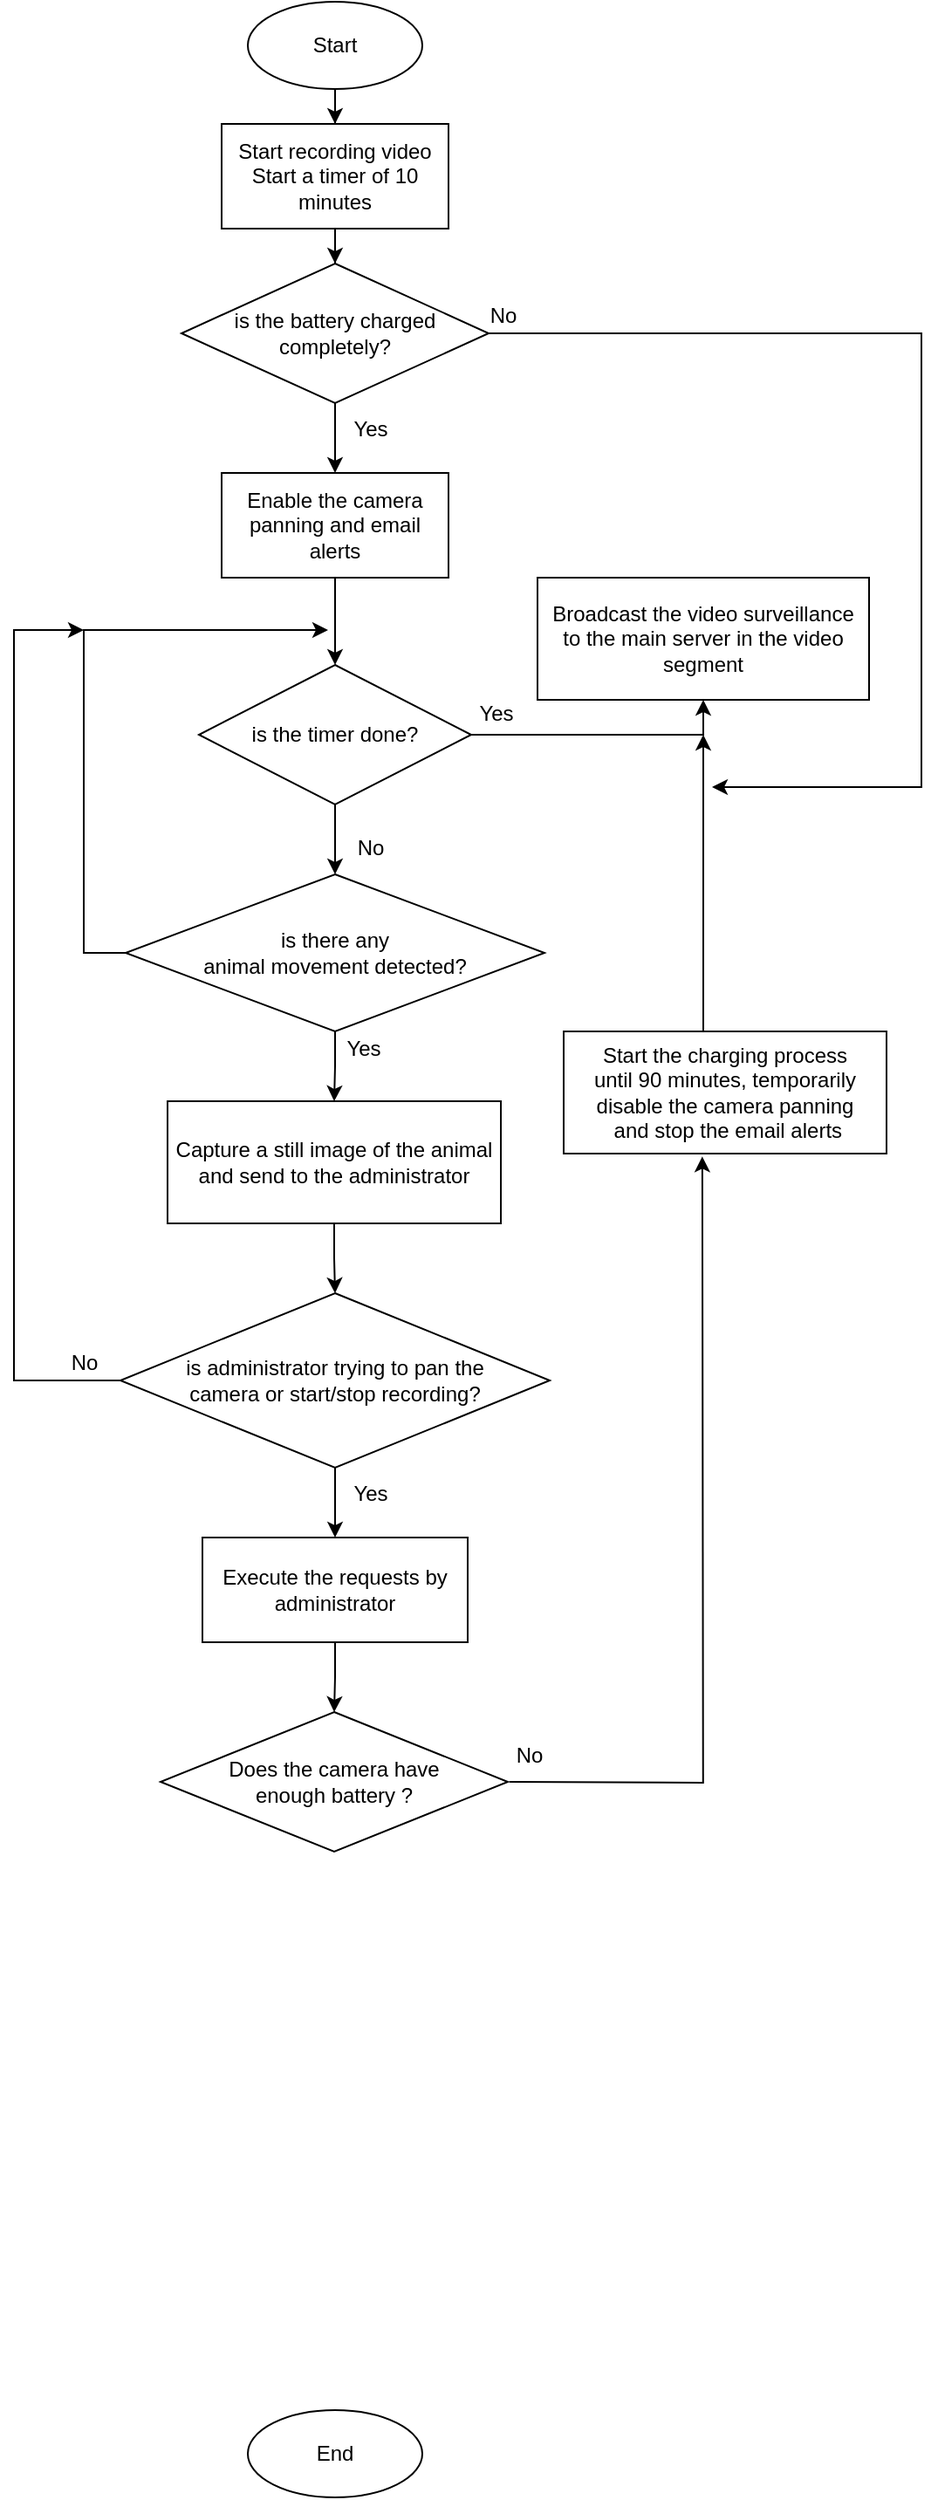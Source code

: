<mxfile version="20.0.4" type="github">
  <diagram id="rP3lQHloeb82EkU2u6x7" name="Page-1">
    <mxGraphModel dx="712" dy="377" grid="1" gridSize="10" guides="1" tooltips="1" connect="1" arrows="1" fold="1" page="1" pageScale="1" pageWidth="827" pageHeight="1169" math="0" shadow="0">
      <root>
        <mxCell id="0" />
        <mxCell id="1" parent="0" />
        <mxCell id="mSJYKKnzMjpl-HyY6h-2-65" style="edgeStyle=orthogonalEdgeStyle;rounded=0;orthogonalLoop=1;jettySize=auto;html=1;entryX=0.5;entryY=0;entryDx=0;entryDy=0;" edge="1" parent="1" source="mSJYKKnzMjpl-HyY6h-2-1" target="mSJYKKnzMjpl-HyY6h-2-18">
          <mxGeometry relative="1" as="geometry" />
        </mxCell>
        <mxCell id="mSJYKKnzMjpl-HyY6h-2-1" value="Start" style="ellipse;whiteSpace=wrap;html=1;" vertex="1" parent="1">
          <mxGeometry x="364" y="10" width="100" height="50" as="geometry" />
        </mxCell>
        <mxCell id="mSJYKKnzMjpl-HyY6h-2-2" value="End" style="ellipse;whiteSpace=wrap;html=1;" vertex="1" parent="1">
          <mxGeometry x="364" y="1390" width="100" height="50" as="geometry" />
        </mxCell>
        <mxCell id="mSJYKKnzMjpl-HyY6h-2-64" style="edgeStyle=orthogonalEdgeStyle;rounded=0;orthogonalLoop=1;jettySize=auto;html=1;entryX=0.5;entryY=0;entryDx=0;entryDy=0;" edge="1" parent="1" source="mSJYKKnzMjpl-HyY6h-2-18" target="mSJYKKnzMjpl-HyY6h-2-55">
          <mxGeometry relative="1" as="geometry" />
        </mxCell>
        <mxCell id="mSJYKKnzMjpl-HyY6h-2-18" value="Start recording video Start a timer of 10 minutes" style="rounded=0;whiteSpace=wrap;html=1;" vertex="1" parent="1">
          <mxGeometry x="349" y="80" width="130" height="60" as="geometry" />
        </mxCell>
        <mxCell id="mSJYKKnzMjpl-HyY6h-2-31" style="edgeStyle=orthogonalEdgeStyle;rounded=0;orthogonalLoop=1;jettySize=auto;html=1;entryX=0.5;entryY=0;entryDx=0;entryDy=0;" edge="1" parent="1" source="mSJYKKnzMjpl-HyY6h-2-19" target="mSJYKKnzMjpl-HyY6h-2-28">
          <mxGeometry relative="1" as="geometry" />
        </mxCell>
        <mxCell id="mSJYKKnzMjpl-HyY6h-2-48" style="edgeStyle=orthogonalEdgeStyle;rounded=0;orthogonalLoop=1;jettySize=auto;html=1;entryX=0.5;entryY=1;entryDx=0;entryDy=0;" edge="1" parent="1" source="mSJYKKnzMjpl-HyY6h-2-19" target="mSJYKKnzMjpl-HyY6h-2-21">
          <mxGeometry relative="1" as="geometry" />
        </mxCell>
        <mxCell id="mSJYKKnzMjpl-HyY6h-2-19" value="is the timer done?" style="rhombus;whiteSpace=wrap;html=1;" vertex="1" parent="1">
          <mxGeometry x="336" y="390" width="156" height="80" as="geometry" />
        </mxCell>
        <mxCell id="mSJYKKnzMjpl-HyY6h-2-21" value="&lt;div&gt;Broadcast the video surveillance&lt;/div&gt;&lt;div&gt;to the main server in the video segment&lt;/div&gt;" style="rounded=0;whiteSpace=wrap;html=1;" vertex="1" parent="1">
          <mxGeometry x="530" y="340" width="190" height="70" as="geometry" />
        </mxCell>
        <mxCell id="mSJYKKnzMjpl-HyY6h-2-26" value="Yes" style="text;html=1;align=center;verticalAlign=middle;resizable=0;points=[];autosize=1;strokeColor=none;fillColor=none;" vertex="1" parent="1">
          <mxGeometry x="486" y="403" width="40" height="30" as="geometry" />
        </mxCell>
        <mxCell id="mSJYKKnzMjpl-HyY6h-2-38" style="edgeStyle=orthogonalEdgeStyle;rounded=0;orthogonalLoop=1;jettySize=auto;html=1;entryX=0.5;entryY=0;entryDx=0;entryDy=0;" edge="1" parent="1" source="mSJYKKnzMjpl-HyY6h-2-28" target="mSJYKKnzMjpl-HyY6h-2-29">
          <mxGeometry relative="1" as="geometry" />
        </mxCell>
        <mxCell id="mSJYKKnzMjpl-HyY6h-2-40" style="edgeStyle=orthogonalEdgeStyle;rounded=0;orthogonalLoop=1;jettySize=auto;html=1;" edge="1" parent="1" source="mSJYKKnzMjpl-HyY6h-2-28">
          <mxGeometry relative="1" as="geometry">
            <mxPoint x="410" y="370" as="targetPoint" />
            <Array as="points">
              <mxPoint x="270" y="555" />
              <mxPoint x="270" y="370" />
            </Array>
          </mxGeometry>
        </mxCell>
        <mxCell id="mSJYKKnzMjpl-HyY6h-2-28" value="&lt;div&gt;is there any&lt;/div&gt;&lt;div&gt;animal movement detected?&lt;/div&gt;" style="rhombus;whiteSpace=wrap;html=1;" vertex="1" parent="1">
          <mxGeometry x="294" y="510" width="240" height="90" as="geometry" />
        </mxCell>
        <mxCell id="mSJYKKnzMjpl-HyY6h-2-66" style="edgeStyle=orthogonalEdgeStyle;rounded=0;orthogonalLoop=1;jettySize=auto;html=1;entryX=0.5;entryY=0;entryDx=0;entryDy=0;" edge="1" parent="1" source="mSJYKKnzMjpl-HyY6h-2-29" target="mSJYKKnzMjpl-HyY6h-2-33">
          <mxGeometry relative="1" as="geometry" />
        </mxCell>
        <mxCell id="mSJYKKnzMjpl-HyY6h-2-29" value="Capture a still image of the animal and send to the administrator" style="rounded=0;whiteSpace=wrap;html=1;" vertex="1" parent="1">
          <mxGeometry x="318" y="640" width="191" height="70" as="geometry" />
        </mxCell>
        <mxCell id="mSJYKKnzMjpl-HyY6h-2-32" value="No" style="text;html=1;align=center;verticalAlign=middle;resizable=0;points=[];autosize=1;strokeColor=none;fillColor=none;" vertex="1" parent="1">
          <mxGeometry x="414" y="480" width="40" height="30" as="geometry" />
        </mxCell>
        <mxCell id="mSJYKKnzMjpl-HyY6h-2-35" style="edgeStyle=orthogonalEdgeStyle;rounded=0;orthogonalLoop=1;jettySize=auto;html=1;entryX=0.5;entryY=0;entryDx=0;entryDy=0;" edge="1" parent="1" source="mSJYKKnzMjpl-HyY6h-2-33" target="mSJYKKnzMjpl-HyY6h-2-34">
          <mxGeometry relative="1" as="geometry" />
        </mxCell>
        <mxCell id="mSJYKKnzMjpl-HyY6h-2-42" style="edgeStyle=orthogonalEdgeStyle;rounded=0;orthogonalLoop=1;jettySize=auto;html=1;" edge="1" parent="1" source="mSJYKKnzMjpl-HyY6h-2-33">
          <mxGeometry relative="1" as="geometry">
            <mxPoint x="270" y="370" as="targetPoint" />
            <Array as="points">
              <mxPoint x="230" y="800" />
              <mxPoint x="230" y="370" />
            </Array>
          </mxGeometry>
        </mxCell>
        <mxCell id="mSJYKKnzMjpl-HyY6h-2-33" value="&lt;div&gt;is administrator trying to pan the&lt;/div&gt;&lt;div&gt;camera or start/stop recording?&lt;/div&gt;" style="rhombus;whiteSpace=wrap;html=1;" vertex="1" parent="1">
          <mxGeometry x="291" y="750" width="246" height="100" as="geometry" />
        </mxCell>
        <mxCell id="mSJYKKnzMjpl-HyY6h-2-44" style="edgeStyle=orthogonalEdgeStyle;rounded=0;orthogonalLoop=1;jettySize=auto;html=1;entryX=0.5;entryY=0;entryDx=0;entryDy=0;" edge="1" parent="1" source="mSJYKKnzMjpl-HyY6h-2-34" target="mSJYKKnzMjpl-HyY6h-2-37">
          <mxGeometry relative="1" as="geometry" />
        </mxCell>
        <mxCell id="mSJYKKnzMjpl-HyY6h-2-34" value="Execute the requests by administrator" style="rounded=0;whiteSpace=wrap;html=1;" vertex="1" parent="1">
          <mxGeometry x="338" y="890" width="152" height="60" as="geometry" />
        </mxCell>
        <mxCell id="mSJYKKnzMjpl-HyY6h-2-36" value="Yes" style="text;html=1;align=center;verticalAlign=middle;resizable=0;points=[];autosize=1;strokeColor=none;fillColor=none;" vertex="1" parent="1">
          <mxGeometry x="414" y="850" width="40" height="30" as="geometry" />
        </mxCell>
        <mxCell id="mSJYKKnzMjpl-HyY6h-2-54" style="edgeStyle=orthogonalEdgeStyle;rounded=0;orthogonalLoop=1;jettySize=auto;html=1;entryX=0.424;entryY=1.024;entryDx=0;entryDy=0;entryPerimeter=0;" edge="1" parent="1">
          <mxGeometry relative="1" as="geometry">
            <mxPoint x="513.882" y="1030.048" as="sourcePoint" />
            <mxPoint x="624.44" y="671.68" as="targetPoint" />
          </mxGeometry>
        </mxCell>
        <mxCell id="mSJYKKnzMjpl-HyY6h-2-37" value="&lt;div&gt;Does the camera have&lt;/div&gt;&lt;div&gt;enough battery ?&lt;/div&gt;" style="rhombus;whiteSpace=wrap;html=1;" vertex="1" parent="1">
          <mxGeometry x="314" y="990" width="199" height="80" as="geometry" />
        </mxCell>
        <mxCell id="mSJYKKnzMjpl-HyY6h-2-39" value="Yes" style="text;html=1;align=center;verticalAlign=middle;resizable=0;points=[];autosize=1;strokeColor=none;fillColor=none;" vertex="1" parent="1">
          <mxGeometry x="410" y="595" width="40" height="30" as="geometry" />
        </mxCell>
        <mxCell id="mSJYKKnzMjpl-HyY6h-2-43" value="No" style="text;html=1;align=center;verticalAlign=middle;resizable=0;points=[];autosize=1;strokeColor=none;fillColor=none;" vertex="1" parent="1">
          <mxGeometry x="250" y="775" width="40" height="30" as="geometry" />
        </mxCell>
        <mxCell id="mSJYKKnzMjpl-HyY6h-2-49" value="No" style="text;html=1;align=center;verticalAlign=middle;resizable=0;points=[];autosize=1;strokeColor=none;fillColor=none;" vertex="1" parent="1">
          <mxGeometry x="505" y="1000" width="40" height="30" as="geometry" />
        </mxCell>
        <mxCell id="mSJYKKnzMjpl-HyY6h-2-53" style="edgeStyle=orthogonalEdgeStyle;rounded=0;orthogonalLoop=1;jettySize=auto;html=1;" edge="1" parent="1">
          <mxGeometry relative="1" as="geometry">
            <mxPoint x="625" y="430" as="targetPoint" />
            <mxPoint x="625" y="600" as="sourcePoint" />
            <Array as="points">
              <mxPoint x="625" y="480" />
              <mxPoint x="625" y="480" />
            </Array>
          </mxGeometry>
        </mxCell>
        <mxCell id="mSJYKKnzMjpl-HyY6h-2-50" value="&lt;div&gt;Start the charging process&lt;/div&gt;&lt;div&gt;until 90 minutes, temporarily disable the camera panning&lt;br&gt;&lt;/div&gt;&amp;nbsp;and stop the email alerts" style="rounded=0;whiteSpace=wrap;html=1;" vertex="1" parent="1">
          <mxGeometry x="545" y="600" width="185" height="70" as="geometry" />
        </mxCell>
        <mxCell id="mSJYKKnzMjpl-HyY6h-2-60" style="edgeStyle=orthogonalEdgeStyle;rounded=0;orthogonalLoop=1;jettySize=auto;html=1;entryX=0.5;entryY=0;entryDx=0;entryDy=0;" edge="1" parent="1" source="mSJYKKnzMjpl-HyY6h-2-55" target="mSJYKKnzMjpl-HyY6h-2-59">
          <mxGeometry relative="1" as="geometry" />
        </mxCell>
        <mxCell id="mSJYKKnzMjpl-HyY6h-2-62" style="edgeStyle=orthogonalEdgeStyle;rounded=0;orthogonalLoop=1;jettySize=auto;html=1;" edge="1" parent="1" source="mSJYKKnzMjpl-HyY6h-2-55">
          <mxGeometry relative="1" as="geometry">
            <mxPoint x="630" y="460.0" as="targetPoint" />
            <Array as="points">
              <mxPoint x="750" y="200" />
              <mxPoint x="750" y="460" />
            </Array>
          </mxGeometry>
        </mxCell>
        <mxCell id="mSJYKKnzMjpl-HyY6h-2-55" value="is the battery charged completely?" style="rhombus;whiteSpace=wrap;html=1;" vertex="1" parent="1">
          <mxGeometry x="326" y="160" width="176" height="80" as="geometry" />
        </mxCell>
        <mxCell id="mSJYKKnzMjpl-HyY6h-2-58" value="Yes" style="text;html=1;align=center;verticalAlign=middle;resizable=0;points=[];autosize=1;strokeColor=none;fillColor=none;" vertex="1" parent="1">
          <mxGeometry x="414" y="240" width="40" height="30" as="geometry" />
        </mxCell>
        <mxCell id="mSJYKKnzMjpl-HyY6h-2-61" style="edgeStyle=orthogonalEdgeStyle;rounded=0;orthogonalLoop=1;jettySize=auto;html=1;entryX=0.5;entryY=0;entryDx=0;entryDy=0;" edge="1" parent="1" source="mSJYKKnzMjpl-HyY6h-2-59" target="mSJYKKnzMjpl-HyY6h-2-19">
          <mxGeometry relative="1" as="geometry" />
        </mxCell>
        <mxCell id="mSJYKKnzMjpl-HyY6h-2-59" value="Enable the camera panning and email alerts" style="rounded=0;whiteSpace=wrap;html=1;" vertex="1" parent="1">
          <mxGeometry x="349" y="280" width="130" height="60" as="geometry" />
        </mxCell>
        <mxCell id="mSJYKKnzMjpl-HyY6h-2-63" value="No" style="text;html=1;align=center;verticalAlign=middle;resizable=0;points=[];autosize=1;strokeColor=none;fillColor=none;" vertex="1" parent="1">
          <mxGeometry x="490" y="175" width="40" height="30" as="geometry" />
        </mxCell>
      </root>
    </mxGraphModel>
  </diagram>
</mxfile>
